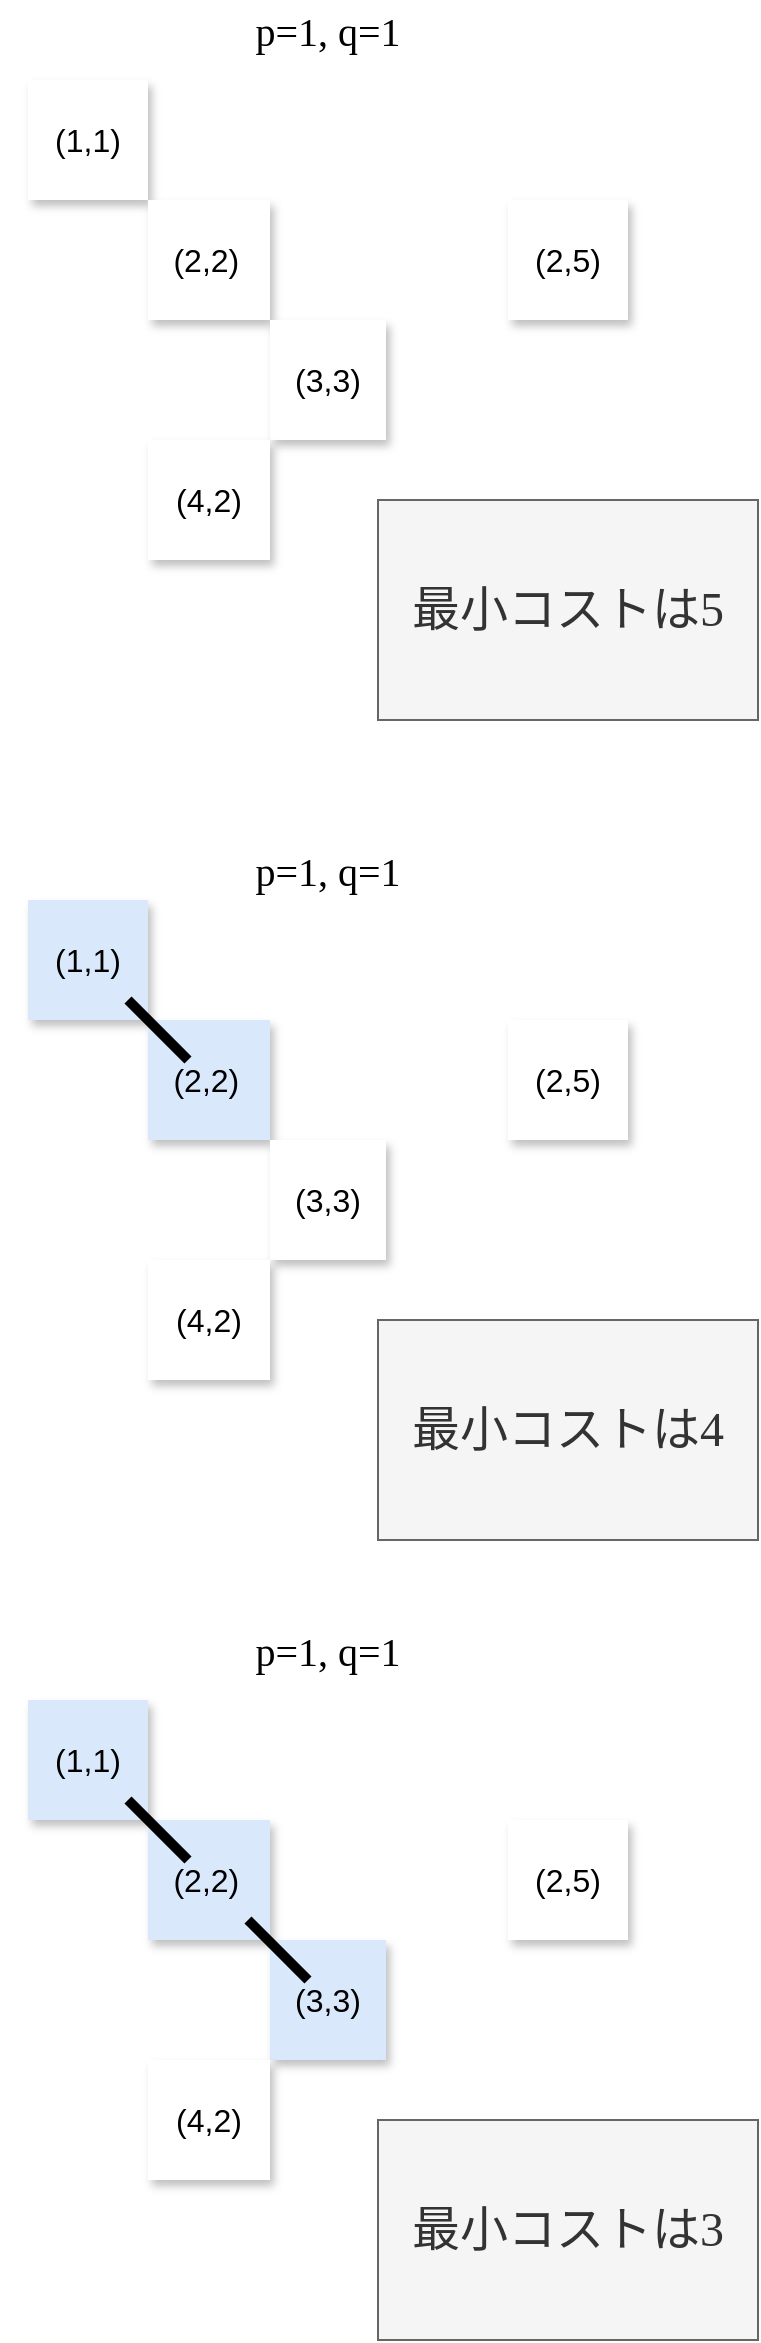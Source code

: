 <mxfile>
    <diagram id="_gma9b8nYkK9QVrinfAP" name="ページ1">
        <mxGraphModel dx="2507" dy="1000" grid="1" gridSize="10" guides="1" tooltips="1" connect="1" arrows="1" fold="1" page="1" pageScale="1" pageWidth="827" pageHeight="1169" math="0" shadow="0">
            <root>
                <mxCell id="0"/>
                <mxCell id="1" parent="0"/>
                <mxCell id="161" value="(1,1)" style="shape=partialRectangle;html=1;whiteSpace=wrap;connectable=0;top=0;left=0;bottom=0;right=0;overflow=hidden;pointerEvents=1;fontSize=16;strokeWidth=19;backgroundOutline=0;perimeterSpacing=6;shadow=1;noLabel=0;portConstraintRotation=0;allowArrows=1;" vertex="1" parent="1">
                    <mxGeometry x="-120" y="200" width="60" height="60" as="geometry">
                        <mxRectangle width="60" height="60" as="alternateBounds"/>
                    </mxGeometry>
                </mxCell>
                <mxCell id="162" value="(2,2)&lt;span style=&quot;white-space: pre; font-size: 16px;&quot;&gt;&#9;&lt;/span&gt;" style="shape=partialRectangle;html=1;whiteSpace=wrap;connectable=0;top=0;left=0;bottom=0;right=0;overflow=hidden;pointerEvents=1;fontSize=16;shadow=1;" vertex="1" parent="1">
                    <mxGeometry x="-60" y="260" width="61" height="60" as="geometry">
                        <mxRectangle width="61" height="60" as="alternateBounds"/>
                    </mxGeometry>
                </mxCell>
                <mxCell id="163" value="(2,5)" style="shape=partialRectangle;html=1;whiteSpace=wrap;connectable=0;top=0;left=0;bottom=0;right=0;overflow=hidden;pointerEvents=1;fontSize=16;shadow=1;" vertex="1" parent="1">
                    <mxGeometry x="120" y="260" width="60" height="60" as="geometry">
                        <mxRectangle width="60" height="60" as="alternateBounds"/>
                    </mxGeometry>
                </mxCell>
                <mxCell id="164" value="(3,3)" style="shape=partialRectangle;html=1;whiteSpace=wrap;connectable=0;top=0;left=0;bottom=0;right=0;overflow=hidden;pointerEvents=1;fontSize=16;sketch=0;shadow=1;" vertex="1" parent="1">
                    <mxGeometry x="1" y="320" width="58" height="60" as="geometry">
                        <mxRectangle width="58" height="60" as="alternateBounds"/>
                    </mxGeometry>
                </mxCell>
                <mxCell id="165" value="(4,2)" style="shape=partialRectangle;html=1;whiteSpace=wrap;connectable=0;top=0;left=0;bottom=0;right=0;overflow=hidden;pointerEvents=1;fontSize=16;shadow=1;" vertex="1" parent="1">
                    <mxGeometry x="-60" y="380" width="61" height="60" as="geometry">
                        <mxRectangle width="61" height="60" as="alternateBounds"/>
                    </mxGeometry>
                </mxCell>
                <mxCell id="166" value="最小コストは5" style="text;html=1;align=center;verticalAlign=middle;whiteSpace=wrap;rounded=0;fontSize=24;fontFamily=メイリオ;fontSource=https%3A%2F%2Ffonts.googleapis.com%2Fcss%3Ffamily%3D%25E3%2583%25A1%25E3%2582%25A4%25E3%2583%25AA%25E3%2582%25AA;fillColor=#f5f5f5;fontColor=#333333;strokeColor=#666666;" vertex="1" parent="1">
                    <mxGeometry x="55" y="410" width="190" height="110" as="geometry"/>
                </mxCell>
                <mxCell id="167" value="(1,1)" style="shape=partialRectangle;html=1;whiteSpace=wrap;connectable=0;top=0;left=0;bottom=0;right=0;overflow=hidden;pointerEvents=1;fontSize=16;strokeWidth=19;backgroundOutline=0;perimeterSpacing=6;shadow=1;fillColor=#dae8fc;strokeColor=#6c8ebf;" vertex="1" parent="1">
                    <mxGeometry x="-120" y="610" width="60" height="60" as="geometry">
                        <mxRectangle width="60" height="60" as="alternateBounds"/>
                    </mxGeometry>
                </mxCell>
                <mxCell id="168" value="(2,2)&lt;span style=&quot;white-space: pre; font-size: 16px;&quot;&gt;&#9;&lt;/span&gt;" style="shape=partialRectangle;html=1;whiteSpace=wrap;connectable=0;top=0;left=0;bottom=0;right=0;overflow=hidden;pointerEvents=1;fontSize=16;shadow=1;fillColor=#dae8fc;strokeColor=#6c8ebf;" vertex="1" parent="1">
                    <mxGeometry x="-60" y="670" width="61" height="60" as="geometry">
                        <mxRectangle width="61" height="60" as="alternateBounds"/>
                    </mxGeometry>
                </mxCell>
                <mxCell id="169" value="(2,5)" style="shape=partialRectangle;html=1;whiteSpace=wrap;connectable=0;top=0;left=0;bottom=0;right=0;overflow=hidden;pointerEvents=1;fontSize=16;shadow=1;" vertex="1" parent="1">
                    <mxGeometry x="120" y="670" width="60" height="60" as="geometry">
                        <mxRectangle width="60" height="60" as="alternateBounds"/>
                    </mxGeometry>
                </mxCell>
                <mxCell id="170" value="(3,3)" style="shape=partialRectangle;html=1;whiteSpace=wrap;connectable=0;top=0;left=0;bottom=0;right=0;overflow=hidden;pointerEvents=1;fontSize=16;sketch=0;shadow=1;" vertex="1" parent="1">
                    <mxGeometry x="1" y="730" width="58" height="60" as="geometry">
                        <mxRectangle width="58" height="60" as="alternateBounds"/>
                    </mxGeometry>
                </mxCell>
                <mxCell id="171" value="(4,2)" style="shape=partialRectangle;html=1;whiteSpace=wrap;connectable=0;top=0;left=0;bottom=0;right=0;overflow=hidden;pointerEvents=1;fontSize=16;shadow=1;" vertex="1" parent="1">
                    <mxGeometry x="-60" y="790" width="61" height="60" as="geometry">
                        <mxRectangle width="61" height="60" as="alternateBounds"/>
                    </mxGeometry>
                </mxCell>
                <mxCell id="172" value="最小コストは4" style="text;html=1;align=center;verticalAlign=middle;whiteSpace=wrap;rounded=0;fontSize=24;fontFamily=メイリオ;fontSource=https%3A%2F%2Ffonts.googleapis.com%2Fcss%3Ffamily%3D%25E3%2583%25A1%25E3%2582%25A4%25E3%2583%25AA%25E3%2582%25AA;fillColor=#f5f5f5;fontColor=#333333;strokeColor=#666666;" vertex="1" parent="1">
                    <mxGeometry x="55" y="820" width="190" height="110" as="geometry"/>
                </mxCell>
                <mxCell id="173" value="" style="endArrow=none;html=1;fontFamily=メイリオ;fontSource=https%3A%2F%2Ffonts.googleapis.com%2Fcss%3Ffamily%3D%25E3%2583%25A1%25E3%2582%25A4%25E3%2583%25AA%25E3%2582%25AA;fontSize=20;exitX=0.167;exitY=0.833;exitDx=0;exitDy=0;exitPerimeter=0;entryX=0.267;entryY=0.333;entryDx=0;entryDy=0;entryPerimeter=0;strokeWidth=5;" edge="1" parent="1">
                    <mxGeometry width="50" height="50" relative="1" as="geometry">
                        <mxPoint x="-70.0" y="660" as="sourcePoint"/>
                        <mxPoint x="-40.0" y="690" as="targetPoint"/>
                    </mxGeometry>
                </mxCell>
                <mxCell id="174" value="(1,1)" style="shape=partialRectangle;html=1;whiteSpace=wrap;connectable=0;top=0;left=0;bottom=0;right=0;overflow=hidden;pointerEvents=1;fontSize=16;strokeWidth=19;backgroundOutline=0;perimeterSpacing=6;shadow=1;fillColor=#dae8fc;strokeColor=#6c8ebf;" vertex="1" parent="1">
                    <mxGeometry x="-120" y="1010" width="60" height="60" as="geometry">
                        <mxRectangle width="60" height="60" as="alternateBounds"/>
                    </mxGeometry>
                </mxCell>
                <mxCell id="175" value="(2,2)&lt;span style=&quot;white-space: pre; font-size: 16px;&quot;&gt;&#9;&lt;/span&gt;" style="shape=partialRectangle;html=1;whiteSpace=wrap;connectable=0;top=0;left=0;bottom=0;right=0;overflow=hidden;pointerEvents=1;fontSize=16;shadow=1;fillColor=#dae8fc;strokeColor=#6c8ebf;" vertex="1" parent="1">
                    <mxGeometry x="-60" y="1070" width="61" height="60" as="geometry">
                        <mxRectangle width="61" height="60" as="alternateBounds"/>
                    </mxGeometry>
                </mxCell>
                <mxCell id="176" value="(2,5)" style="shape=partialRectangle;html=1;whiteSpace=wrap;connectable=0;top=0;left=0;bottom=0;right=0;overflow=hidden;pointerEvents=1;fontSize=16;shadow=1;" vertex="1" parent="1">
                    <mxGeometry x="120" y="1070" width="60" height="60" as="geometry">
                        <mxRectangle width="60" height="60" as="alternateBounds"/>
                    </mxGeometry>
                </mxCell>
                <mxCell id="177" value="(3,3)" style="shape=partialRectangle;html=1;whiteSpace=wrap;connectable=0;top=0;left=0;bottom=0;right=0;overflow=hidden;pointerEvents=1;fontSize=16;sketch=0;shadow=1;fillColor=#dae8fc;strokeColor=#6c8ebf;" vertex="1" parent="1">
                    <mxGeometry x="1" y="1130" width="58" height="60" as="geometry">
                        <mxRectangle width="58" height="60" as="alternateBounds"/>
                    </mxGeometry>
                </mxCell>
                <mxCell id="178" value="(4,2)" style="shape=partialRectangle;html=1;whiteSpace=wrap;connectable=0;top=0;left=0;bottom=0;right=0;overflow=hidden;pointerEvents=1;fontSize=16;shadow=1;" vertex="1" parent="1">
                    <mxGeometry x="-60" y="1190" width="61" height="60" as="geometry">
                        <mxRectangle width="61" height="60" as="alternateBounds"/>
                    </mxGeometry>
                </mxCell>
                <mxCell id="179" value="最小コストは3" style="text;html=1;align=center;verticalAlign=middle;whiteSpace=wrap;rounded=0;fontSize=24;fontFamily=メイリオ;fontSource=https%3A%2F%2Ffonts.googleapis.com%2Fcss%3Ffamily%3D%25E3%2583%25A1%25E3%2582%25A4%25E3%2583%25AA%25E3%2582%25AA;fillColor=#f5f5f5;fontColor=#333333;strokeColor=#666666;" vertex="1" parent="1">
                    <mxGeometry x="55" y="1220" width="190" height="110" as="geometry"/>
                </mxCell>
                <mxCell id="180" value="" style="endArrow=none;html=1;fontFamily=メイリオ;fontSource=https%3A%2F%2Ffonts.googleapis.com%2Fcss%3Ffamily%3D%25E3%2583%25A1%25E3%2582%25A4%25E3%2583%25AA%25E3%2582%25AA;fontSize=20;exitX=0.167;exitY=0.833;exitDx=0;exitDy=0;exitPerimeter=0;entryX=0.267;entryY=0.333;entryDx=0;entryDy=0;entryPerimeter=0;strokeWidth=5;" edge="1" parent="1">
                    <mxGeometry width="50" height="50" relative="1" as="geometry">
                        <mxPoint x="-70.0" y="1060" as="sourcePoint"/>
                        <mxPoint x="-40.0" y="1090" as="targetPoint"/>
                    </mxGeometry>
                </mxCell>
                <mxCell id="181" value="" style="endArrow=none;html=1;fontFamily=メイリオ;fontSource=https%3A%2F%2Ffonts.googleapis.com%2Fcss%3Ffamily%3D%25E3%2583%25A1%25E3%2582%25A4%25E3%2583%25AA%25E3%2582%25AA;fontSize=20;exitX=0.167;exitY=0.833;exitDx=0;exitDy=0;exitPerimeter=0;strokeWidth=5;" edge="1" parent="1">
                    <mxGeometry width="50" height="50" relative="1" as="geometry">
                        <mxPoint x="-10" y="1120.0" as="sourcePoint"/>
                        <mxPoint x="20" y="1150" as="targetPoint"/>
                    </mxGeometry>
                </mxCell>
                <mxCell id="182" value="p=1, q=1" style="text;html=1;strokeColor=none;fillColor=none;align=center;verticalAlign=middle;whiteSpace=wrap;rounded=0;fontSize=20;fontFamily=メイリオ;fontSource=https%3A%2F%2Ffonts.googleapis.com%2Fcss%3Ffamily%3D%25E3%2583%25A1%25E3%2582%25A4%25E3%2583%25AA%25E3%2582%25AA;" vertex="1" parent="1">
                    <mxGeometry x="-55" y="160" width="170" height="30" as="geometry"/>
                </mxCell>
                <mxCell id="183" value="p=1, q=1" style="text;html=1;strokeColor=none;fillColor=none;align=center;verticalAlign=middle;whiteSpace=wrap;rounded=0;fontSize=20;fontFamily=メイリオ;fontSource=https%3A%2F%2Ffonts.googleapis.com%2Fcss%3Ffamily%3D%25E3%2583%25A1%25E3%2582%25A4%25E3%2583%25AA%25E3%2582%25AA;" vertex="1" parent="1">
                    <mxGeometry x="-55" y="580" width="170" height="30" as="geometry"/>
                </mxCell>
                <mxCell id="184" value="p=1, q=1" style="text;html=1;strokeColor=none;fillColor=none;align=center;verticalAlign=middle;whiteSpace=wrap;rounded=0;fontSize=20;fontFamily=メイリオ;fontSource=https%3A%2F%2Ffonts.googleapis.com%2Fcss%3Ffamily%3D%25E3%2583%25A1%25E3%2582%25A4%25E3%2583%25AA%25E3%2582%25AA;" vertex="1" parent="1">
                    <mxGeometry x="-55" y="970" width="170" height="30" as="geometry"/>
                </mxCell>
            </root>
        </mxGraphModel>
    </diagram>
</mxfile>